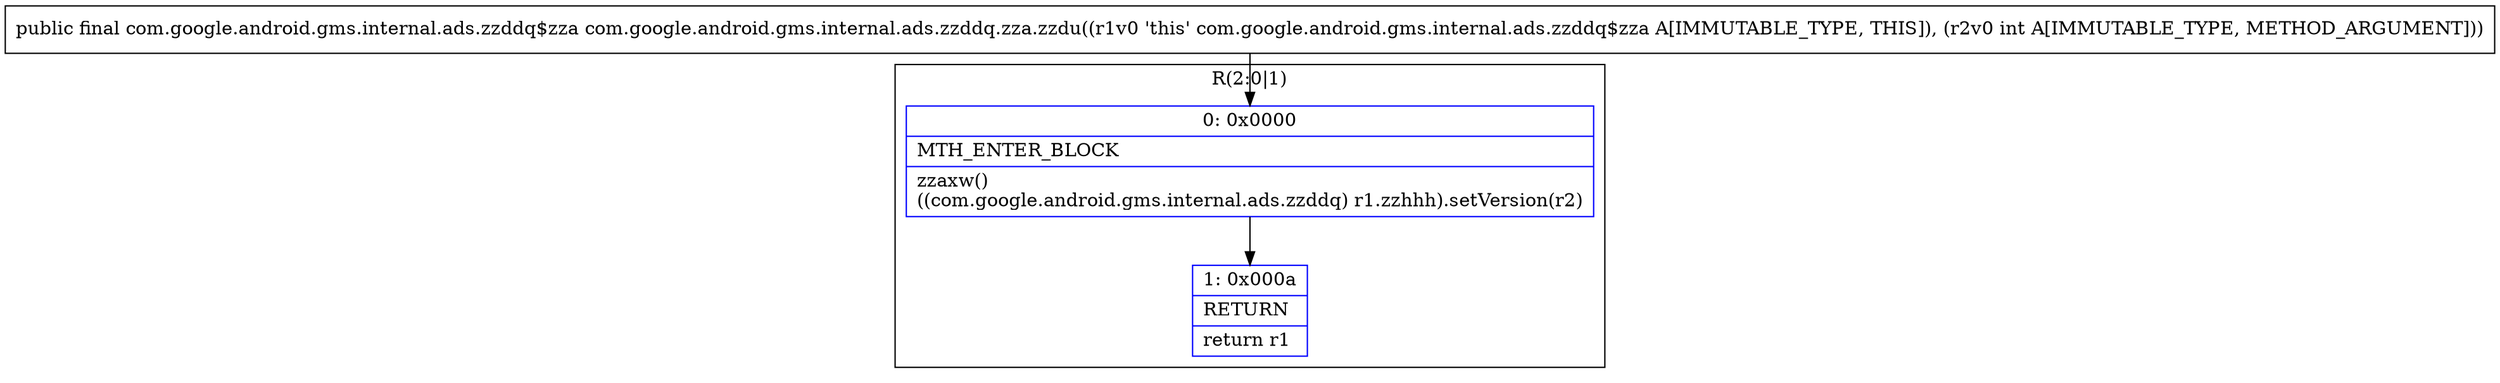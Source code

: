 digraph "CFG forcom.google.android.gms.internal.ads.zzddq.zza.zzdu(I)Lcom\/google\/android\/gms\/internal\/ads\/zzddq$zza;" {
subgraph cluster_Region_1960275027 {
label = "R(2:0|1)";
node [shape=record,color=blue];
Node_0 [shape=record,label="{0\:\ 0x0000|MTH_ENTER_BLOCK\l|zzaxw()\l((com.google.android.gms.internal.ads.zzddq) r1.zzhhh).setVersion(r2)\l}"];
Node_1 [shape=record,label="{1\:\ 0x000a|RETURN\l|return r1\l}"];
}
MethodNode[shape=record,label="{public final com.google.android.gms.internal.ads.zzddq$zza com.google.android.gms.internal.ads.zzddq.zza.zzdu((r1v0 'this' com.google.android.gms.internal.ads.zzddq$zza A[IMMUTABLE_TYPE, THIS]), (r2v0 int A[IMMUTABLE_TYPE, METHOD_ARGUMENT])) }"];
MethodNode -> Node_0;
Node_0 -> Node_1;
}

